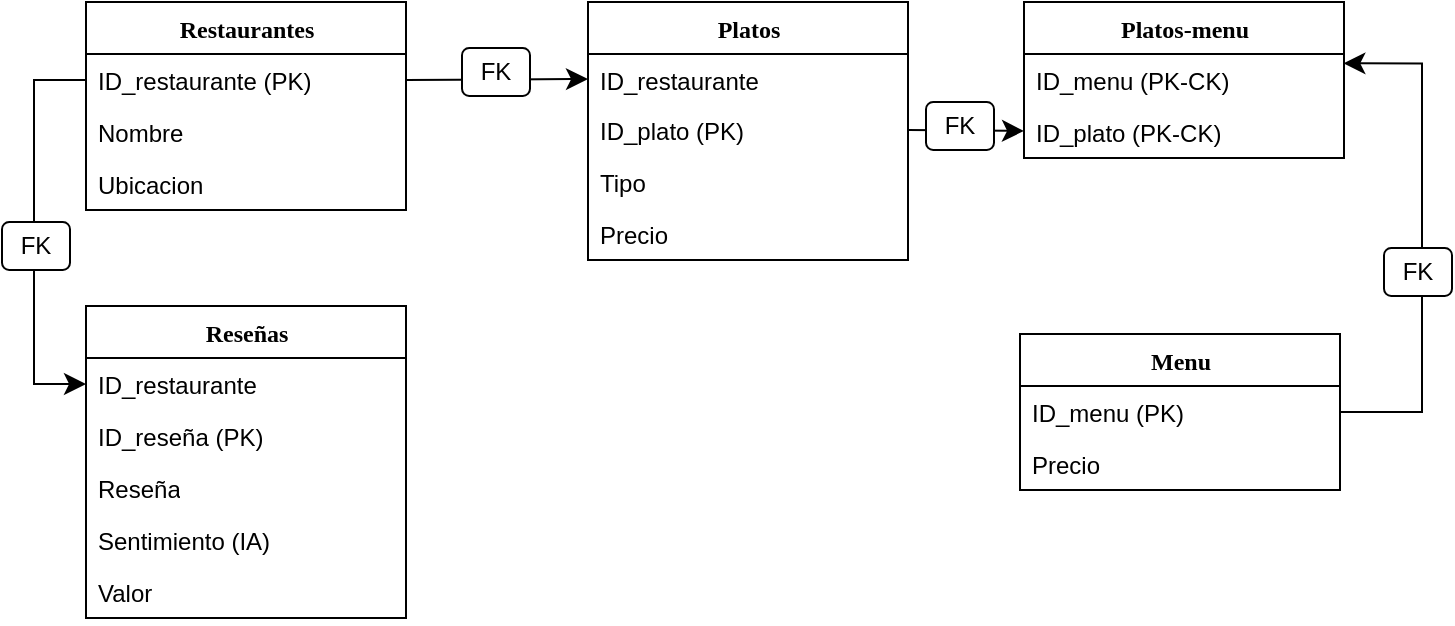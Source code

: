 <mxfile version="26.0.15">
  <diagram name="Página-1" id="iqnF0T2TScgrPpSrhgQv">
    <mxGraphModel dx="1705" dy="475" grid="0" gridSize="10" guides="1" tooltips="1" connect="1" arrows="1" fold="1" page="0" pageScale="1" pageWidth="827" pageHeight="1169" math="0" shadow="0">
      <root>
        <mxCell id="0" />
        <mxCell id="1" parent="0" />
        <mxCell id="yhkWl83lU3qBDJLbQ6Xq-15" value="Restaurantes" style="swimlane;html=1;fontStyle=1;align=center;verticalAlign=top;childLayout=stackLayout;horizontal=1;startSize=26;horizontalStack=0;resizeParent=1;resizeLast=0;collapsible=1;marginBottom=0;swimlaneFillColor=#ffffff;rounded=0;shadow=0;comic=0;labelBackgroundColor=none;strokeWidth=1;fillColor=none;fontFamily=Verdana;fontSize=12" parent="1" vertex="1">
          <mxGeometry x="-623" y="56" width="160" height="104" as="geometry" />
        </mxCell>
        <mxCell id="yhkWl83lU3qBDJLbQ6Xq-20" value="ID_restaurante (PK)" style="text;html=1;strokeColor=none;fillColor=none;align=left;verticalAlign=top;spacingLeft=4;spacingRight=4;whiteSpace=wrap;overflow=hidden;rotatable=0;points=[[0,0.5],[1,0.5]];portConstraint=eastwest;" parent="yhkWl83lU3qBDJLbQ6Xq-15" vertex="1">
          <mxGeometry y="26" width="160" height="26" as="geometry" />
        </mxCell>
        <mxCell id="QfwOb_tE-3xs9JVBUzqR-12" value="Nombre" style="text;html=1;strokeColor=none;fillColor=none;align=left;verticalAlign=top;spacingLeft=4;spacingRight=4;whiteSpace=wrap;overflow=hidden;rotatable=0;points=[[0,0.5],[1,0.5]];portConstraint=eastwest;" parent="yhkWl83lU3qBDJLbQ6Xq-15" vertex="1">
          <mxGeometry y="52" width="160" height="26" as="geometry" />
        </mxCell>
        <mxCell id="yhkWl83lU3qBDJLbQ6Xq-100" value="Ubicacion" style="text;html=1;strokeColor=none;fillColor=none;align=left;verticalAlign=top;spacingLeft=4;spacingRight=4;whiteSpace=wrap;overflow=hidden;rotatable=0;points=[[0,0.5],[1,0.5]];portConstraint=eastwest;" parent="yhkWl83lU3qBDJLbQ6Xq-15" vertex="1">
          <mxGeometry y="78" width="160" height="26" as="geometry" />
        </mxCell>
        <mxCell id="yhkWl83lU3qBDJLbQ6Xq-103" value="Platos" style="swimlane;html=1;fontStyle=1;align=center;verticalAlign=top;childLayout=stackLayout;horizontal=1;startSize=26;horizontalStack=0;resizeParent=1;resizeLast=0;collapsible=1;marginBottom=0;swimlaneFillColor=#ffffff;rounded=0;shadow=0;comic=0;labelBackgroundColor=none;strokeWidth=1;fillColor=none;fontFamily=Verdana;fontSize=12" parent="1" vertex="1">
          <mxGeometry x="-372" y="56" width="160" height="129" as="geometry" />
        </mxCell>
        <mxCell id="yhkWl83lU3qBDJLbQ6Xq-110" value="ID_restaurante" style="text;html=1;strokeColor=none;fillColor=none;align=left;verticalAlign=top;spacingLeft=4;spacingRight=4;whiteSpace=wrap;overflow=hidden;rotatable=0;points=[[0,0.5],[1,0.5]];portConstraint=eastwest;" parent="yhkWl83lU3qBDJLbQ6Xq-103" vertex="1">
          <mxGeometry y="26" width="160" height="25" as="geometry" />
        </mxCell>
        <mxCell id="yhkWl83lU3qBDJLbQ6Xq-104" value="ID_plato (PK)" style="text;html=1;strokeColor=none;fillColor=none;align=left;verticalAlign=top;spacingLeft=4;spacingRight=4;whiteSpace=wrap;overflow=hidden;rotatable=0;points=[[0,0.5],[1,0.5]];portConstraint=eastwest;" parent="yhkWl83lU3qBDJLbQ6Xq-103" vertex="1">
          <mxGeometry y="51" width="160" height="26" as="geometry" />
        </mxCell>
        <mxCell id="QfwOb_tE-3xs9JVBUzqR-14" value="Tipo" style="text;html=1;strokeColor=none;fillColor=none;align=left;verticalAlign=top;spacingLeft=4;spacingRight=4;whiteSpace=wrap;overflow=hidden;rotatable=0;points=[[0,0.5],[1,0.5]];portConstraint=eastwest;" parent="yhkWl83lU3qBDJLbQ6Xq-103" vertex="1">
          <mxGeometry y="77" width="160" height="26" as="geometry" />
        </mxCell>
        <mxCell id="yhkWl83lU3qBDJLbQ6Xq-108" value="Precio" style="text;html=1;strokeColor=none;fillColor=none;align=left;verticalAlign=top;spacingLeft=4;spacingRight=4;whiteSpace=wrap;overflow=hidden;rotatable=0;points=[[0,0.5],[1,0.5]];portConstraint=eastwest;" parent="yhkWl83lU3qBDJLbQ6Xq-103" vertex="1">
          <mxGeometry y="103" width="160" height="26" as="geometry" />
        </mxCell>
        <mxCell id="yhkWl83lU3qBDJLbQ6Xq-113" value="Reseñas" style="swimlane;html=1;fontStyle=1;align=center;verticalAlign=top;childLayout=stackLayout;horizontal=1;startSize=26;horizontalStack=0;resizeParent=1;resizeLast=0;collapsible=1;marginBottom=0;swimlaneFillColor=#ffffff;rounded=0;shadow=0;comic=0;labelBackgroundColor=none;strokeWidth=1;fillColor=none;fontFamily=Verdana;fontSize=12" parent="1" vertex="1">
          <mxGeometry x="-623" y="208" width="160" height="156" as="geometry" />
        </mxCell>
        <mxCell id="yhkWl83lU3qBDJLbQ6Xq-114" value="ID_restaurante" style="text;html=1;strokeColor=none;fillColor=none;align=left;verticalAlign=top;spacingLeft=4;spacingRight=4;whiteSpace=wrap;overflow=hidden;rotatable=0;points=[[0,0.5],[1,0.5]];portConstraint=eastwest;" parent="yhkWl83lU3qBDJLbQ6Xq-113" vertex="1">
          <mxGeometry y="26" width="160" height="26" as="geometry" />
        </mxCell>
        <mxCell id="C4z3CLEPb_KtCjz_JMxQ-10" value="ID_reseña (PK)" style="text;html=1;strokeColor=none;fillColor=none;align=left;verticalAlign=top;spacingLeft=4;spacingRight=4;whiteSpace=wrap;overflow=hidden;rotatable=0;points=[[0,0.5],[1,0.5]];portConstraint=eastwest;" vertex="1" parent="yhkWl83lU3qBDJLbQ6Xq-113">
          <mxGeometry y="52" width="160" height="26" as="geometry" />
        </mxCell>
        <mxCell id="yhkWl83lU3qBDJLbQ6Xq-116" value="Reseña" style="text;html=1;strokeColor=none;fillColor=none;align=left;verticalAlign=top;spacingLeft=4;spacingRight=4;whiteSpace=wrap;overflow=hidden;rotatable=0;points=[[0,0.5],[1,0.5]];portConstraint=eastwest;" parent="yhkWl83lU3qBDJLbQ6Xq-113" vertex="1">
          <mxGeometry y="78" width="160" height="26" as="geometry" />
        </mxCell>
        <mxCell id="QfwOb_tE-3xs9JVBUzqR-13" value="Sentimiento (IA)" style="text;html=1;strokeColor=none;fillColor=none;align=left;verticalAlign=top;spacingLeft=4;spacingRight=4;whiteSpace=wrap;overflow=hidden;rotatable=0;points=[[0,0.5],[1,0.5]];portConstraint=eastwest;" parent="yhkWl83lU3qBDJLbQ6Xq-113" vertex="1">
          <mxGeometry y="104" width="160" height="26" as="geometry" />
        </mxCell>
        <mxCell id="yhkWl83lU3qBDJLbQ6Xq-115" value="Valor" style="text;html=1;strokeColor=none;fillColor=none;align=left;verticalAlign=top;spacingLeft=4;spacingRight=4;whiteSpace=wrap;overflow=hidden;rotatable=0;points=[[0,0.5],[1,0.5]];portConstraint=eastwest;" parent="yhkWl83lU3qBDJLbQ6Xq-113" vertex="1">
          <mxGeometry y="130" width="160" height="26" as="geometry" />
        </mxCell>
        <mxCell id="QfwOb_tE-3xs9JVBUzqR-1" value="" style="edgeStyle=segmentEdgeStyle;endArrow=classic;html=1;curved=0;rounded=0;endSize=8;startSize=8;sourcePerimeterSpacing=0;targetPerimeterSpacing=0;fontSize=12;entryX=0;entryY=0.5;entryDx=0;entryDy=0;exitX=0;exitY=0.5;exitDx=0;exitDy=0;" parent="1" source="yhkWl83lU3qBDJLbQ6Xq-20" target="yhkWl83lU3qBDJLbQ6Xq-114" edge="1">
          <mxGeometry width="140" relative="1" as="geometry">
            <mxPoint x="-601" y="226" as="sourcePoint" />
            <mxPoint x="-461" y="286" as="targetPoint" />
            <Array as="points">
              <mxPoint x="-649" y="95" />
              <mxPoint x="-649" y="247" />
            </Array>
          </mxGeometry>
        </mxCell>
        <mxCell id="QfwOb_tE-3xs9JVBUzqR-2" value="Menu" style="swimlane;html=1;fontStyle=1;align=center;verticalAlign=top;childLayout=stackLayout;horizontal=1;startSize=26;horizontalStack=0;resizeParent=1;resizeLast=0;collapsible=1;marginBottom=0;swimlaneFillColor=#ffffff;rounded=0;shadow=0;comic=0;labelBackgroundColor=none;strokeWidth=1;fillColor=none;fontFamily=Verdana;fontSize=12" parent="1" vertex="1">
          <mxGeometry x="-156" y="222" width="160" height="78" as="geometry" />
        </mxCell>
        <mxCell id="QfwOb_tE-3xs9JVBUzqR-3" value="ID_menu (PK)" style="text;html=1;strokeColor=none;fillColor=none;align=left;verticalAlign=top;spacingLeft=4;spacingRight=4;whiteSpace=wrap;overflow=hidden;rotatable=0;points=[[0,0.5],[1,0.5]];portConstraint=eastwest;" parent="QfwOb_tE-3xs9JVBUzqR-2" vertex="1">
          <mxGeometry y="26" width="160" height="26" as="geometry" />
        </mxCell>
        <mxCell id="QfwOb_tE-3xs9JVBUzqR-4" value="Precio" style="text;html=1;strokeColor=none;fillColor=none;align=left;verticalAlign=top;spacingLeft=4;spacingRight=4;whiteSpace=wrap;overflow=hidden;rotatable=0;points=[[0,0.5],[1,0.5]];portConstraint=eastwest;" parent="QfwOb_tE-3xs9JVBUzqR-2" vertex="1">
          <mxGeometry y="52" width="160" height="26" as="geometry" />
        </mxCell>
        <mxCell id="QfwOb_tE-3xs9JVBUzqR-5" value="Platos-menu" style="swimlane;html=1;fontStyle=1;align=center;verticalAlign=top;childLayout=stackLayout;horizontal=1;startSize=26;horizontalStack=0;resizeParent=1;resizeLast=0;collapsible=1;marginBottom=0;swimlaneFillColor=#ffffff;rounded=0;shadow=0;comic=0;labelBackgroundColor=none;strokeWidth=1;fillColor=none;fontFamily=Verdana;fontSize=12" parent="1" vertex="1">
          <mxGeometry x="-154" y="56" width="160" height="78" as="geometry" />
        </mxCell>
        <mxCell id="QfwOb_tE-3xs9JVBUzqR-6" value="ID_menu (PK-CK)" style="text;html=1;strokeColor=none;fillColor=none;align=left;verticalAlign=top;spacingLeft=4;spacingRight=4;whiteSpace=wrap;overflow=hidden;rotatable=0;points=[[0,0.5],[1,0.5]];portConstraint=eastwest;" parent="QfwOb_tE-3xs9JVBUzqR-5" vertex="1">
          <mxGeometry y="26" width="160" height="26" as="geometry" />
        </mxCell>
        <mxCell id="QfwOb_tE-3xs9JVBUzqR-7" value="ID_plato (PK-CK)" style="text;html=1;strokeColor=none;fillColor=none;align=left;verticalAlign=top;spacingLeft=4;spacingRight=4;whiteSpace=wrap;overflow=hidden;rotatable=0;points=[[0,0.5],[1,0.5]];portConstraint=eastwest;" parent="QfwOb_tE-3xs9JVBUzqR-5" vertex="1">
          <mxGeometry y="52" width="160" height="26" as="geometry" />
        </mxCell>
        <mxCell id="QfwOb_tE-3xs9JVBUzqR-9" style="edgeStyle=none;curved=1;rounded=0;orthogonalLoop=1;jettySize=auto;html=1;exitX=1;exitY=0.5;exitDx=0;exitDy=0;entryX=0;entryY=0.5;entryDx=0;entryDy=0;fontSize=12;startSize=8;endSize=8;" parent="1" source="yhkWl83lU3qBDJLbQ6Xq-20" target="yhkWl83lU3qBDJLbQ6Xq-110" edge="1">
          <mxGeometry relative="1" as="geometry" />
        </mxCell>
        <mxCell id="QfwOb_tE-3xs9JVBUzqR-8" style="edgeStyle=none;curved=1;rounded=0;orthogonalLoop=1;jettySize=auto;html=1;exitX=1;exitY=0.5;exitDx=0;exitDy=0;fontSize=12;startSize=8;endSize=8;entryX=0;entryY=0.48;entryDx=0;entryDy=0;entryPerimeter=0;" parent="1" source="yhkWl83lU3qBDJLbQ6Xq-104" target="QfwOb_tE-3xs9JVBUzqR-7" edge="1">
          <mxGeometry relative="1" as="geometry">
            <mxPoint x="-133" y="95" as="targetPoint" />
          </mxGeometry>
        </mxCell>
        <mxCell id="QfwOb_tE-3xs9JVBUzqR-10" value="" style="edgeStyle=segmentEdgeStyle;endArrow=classic;html=1;curved=0;rounded=0;endSize=8;startSize=8;sourcePerimeterSpacing=0;targetPerimeterSpacing=0;fontSize=12;exitX=1;exitY=0.5;exitDx=0;exitDy=0;entryX=0.998;entryY=0.18;entryDx=0;entryDy=0;entryPerimeter=0;" parent="1" source="QfwOb_tE-3xs9JVBUzqR-3" target="QfwOb_tE-3xs9JVBUzqR-6" edge="1">
          <mxGeometry width="140" relative="1" as="geometry">
            <mxPoint x="-100" y="218" as="sourcePoint" />
            <mxPoint x="6" y="94" as="targetPoint" />
            <Array as="points">
              <mxPoint x="45" y="261" />
              <mxPoint x="45" y="87" />
            </Array>
          </mxGeometry>
        </mxCell>
        <mxCell id="C4z3CLEPb_KtCjz_JMxQ-3" value="FK" style="rounded=1;whiteSpace=wrap;html=1;" vertex="1" parent="1">
          <mxGeometry x="-435" y="79" width="34" height="24" as="geometry" />
        </mxCell>
        <mxCell id="C4z3CLEPb_KtCjz_JMxQ-4" value="FK" style="rounded=1;whiteSpace=wrap;html=1;" vertex="1" parent="1">
          <mxGeometry x="-665" y="166" width="34" height="24" as="geometry" />
        </mxCell>
        <mxCell id="C4z3CLEPb_KtCjz_JMxQ-5" value="FK" style="rounded=1;whiteSpace=wrap;html=1;" vertex="1" parent="1">
          <mxGeometry x="-203" y="106" width="34" height="24" as="geometry" />
        </mxCell>
        <mxCell id="C4z3CLEPb_KtCjz_JMxQ-6" value="FK" style="rounded=1;whiteSpace=wrap;html=1;" vertex="1" parent="1">
          <mxGeometry x="26" y="179" width="34" height="24" as="geometry" />
        </mxCell>
      </root>
    </mxGraphModel>
  </diagram>
</mxfile>

